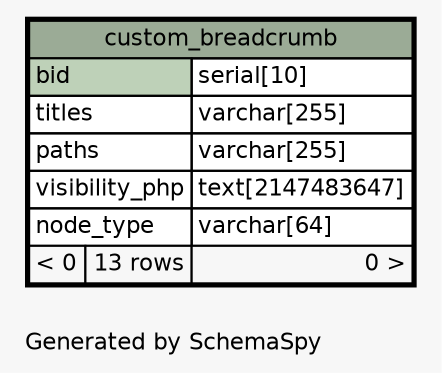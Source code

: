 // dot 2.30.1 on Mac OS X 10.8.3
// SchemaSpy rev 590
digraph "oneDegreeRelationshipsDiagram" {
  graph [
    rankdir="RL"
    bgcolor="#f7f7f7"
    label="\nGenerated by SchemaSpy"
    labeljust="l"
    nodesep="0.18"
    ranksep="0.46"
    fontname="Helvetica"
    fontsize="11"
  ];
  node [
    fontname="Helvetica"
    fontsize="11"
    shape="plaintext"
  ];
  edge [
    arrowsize="0.8"
  ];
  "custom_breadcrumb" [
    label=<
    <TABLE BORDER="2" CELLBORDER="1" CELLSPACING="0" BGCOLOR="#ffffff">
      <TR><TD COLSPAN="3" BGCOLOR="#9bab96" ALIGN="CENTER">custom_breadcrumb</TD></TR>
      <TR><TD PORT="bid" COLSPAN="2" BGCOLOR="#bed1b8" ALIGN="LEFT">bid</TD><TD PORT="bid.type" ALIGN="LEFT">serial[10]</TD></TR>
      <TR><TD PORT="titles" COLSPAN="2" ALIGN="LEFT">titles</TD><TD PORT="titles.type" ALIGN="LEFT">varchar[255]</TD></TR>
      <TR><TD PORT="paths" COLSPAN="2" ALIGN="LEFT">paths</TD><TD PORT="paths.type" ALIGN="LEFT">varchar[255]</TD></TR>
      <TR><TD PORT="visibility_php" COLSPAN="2" ALIGN="LEFT">visibility_php</TD><TD PORT="visibility_php.type" ALIGN="LEFT">text[2147483647]</TD></TR>
      <TR><TD PORT="node_type" COLSPAN="2" ALIGN="LEFT">node_type</TD><TD PORT="node_type.type" ALIGN="LEFT">varchar[64]</TD></TR>
      <TR><TD ALIGN="LEFT" BGCOLOR="#f7f7f7">&lt; 0</TD><TD ALIGN="RIGHT" BGCOLOR="#f7f7f7">13 rows</TD><TD ALIGN="RIGHT" BGCOLOR="#f7f7f7">0 &gt;</TD></TR>
    </TABLE>>
    URL="custom_breadcrumb.html"
    tooltip="custom_breadcrumb"
  ];
}
